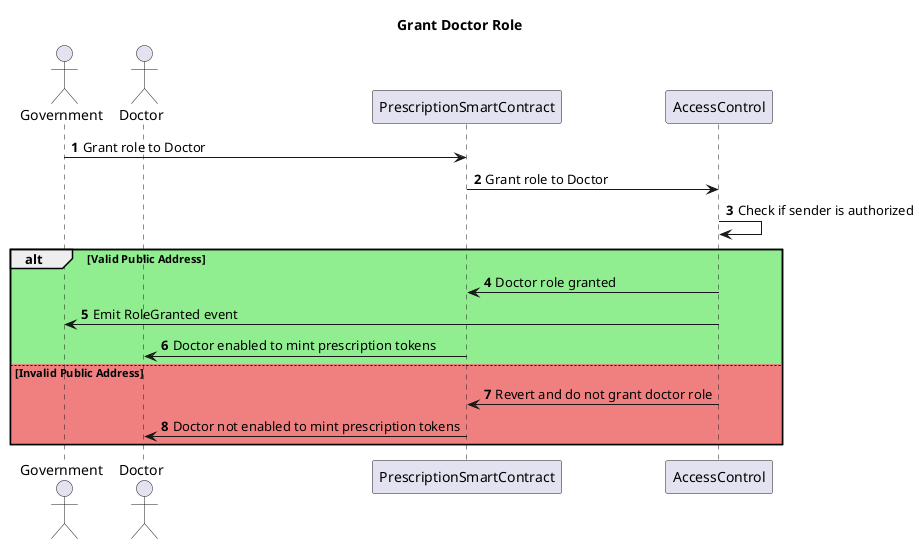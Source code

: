 @startuml DoctorRole
title Grant Doctor Role
autonumber

actor Government
actor Doctor
participant PrescriptionSmartContract
participant AccessControl


Government -> PrescriptionSmartContract : Grant role to Doctor
PrescriptionSmartContract -> AccessControl : Grant role to Doctor
AccessControl -> AccessControl : Check if sender is authorized

alt #LightGreen Valid Public Address

    AccessControl -> PrescriptionSmartContract : Doctor role granted
    AccessControl -> Government : Emit RoleGranted event
    PrescriptionSmartContract -> Doctor : Doctor enabled to mint prescription tokens

else #LightCoral Invalid Public Address

    AccessControl -> PrescriptionSmartContract : Revert and do not grant doctor role
    PrescriptionSmartContract -> Doctor : Doctor not enabled to mint prescription tokens

end

@enduml